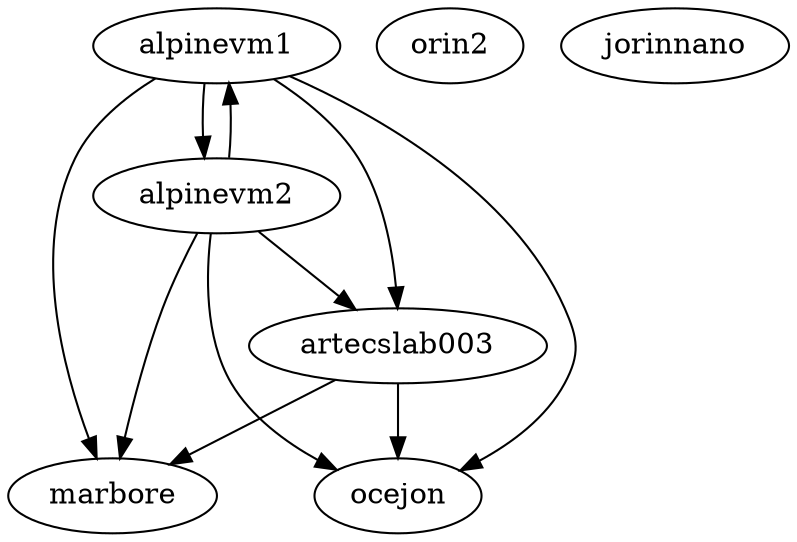 digraph G {
  //marbore -> artecslab003
  //marbore -> ocejon

  artecslab003 -> marbore
  artecslab003 -> ocejon
  
  alpinevm1 -> marbore
  alpinevm1 -> ocejon
  alpinevm1 -> artecslab003
  alpinevm1 -> alpinevm2
  
  alpinevm2 -> marbore
  alpinevm2 -> ocejon
  alpinevm2 -> artecslab003
  alpinevm2 -> alpinevm1

  orin2
  jorinnano
}

